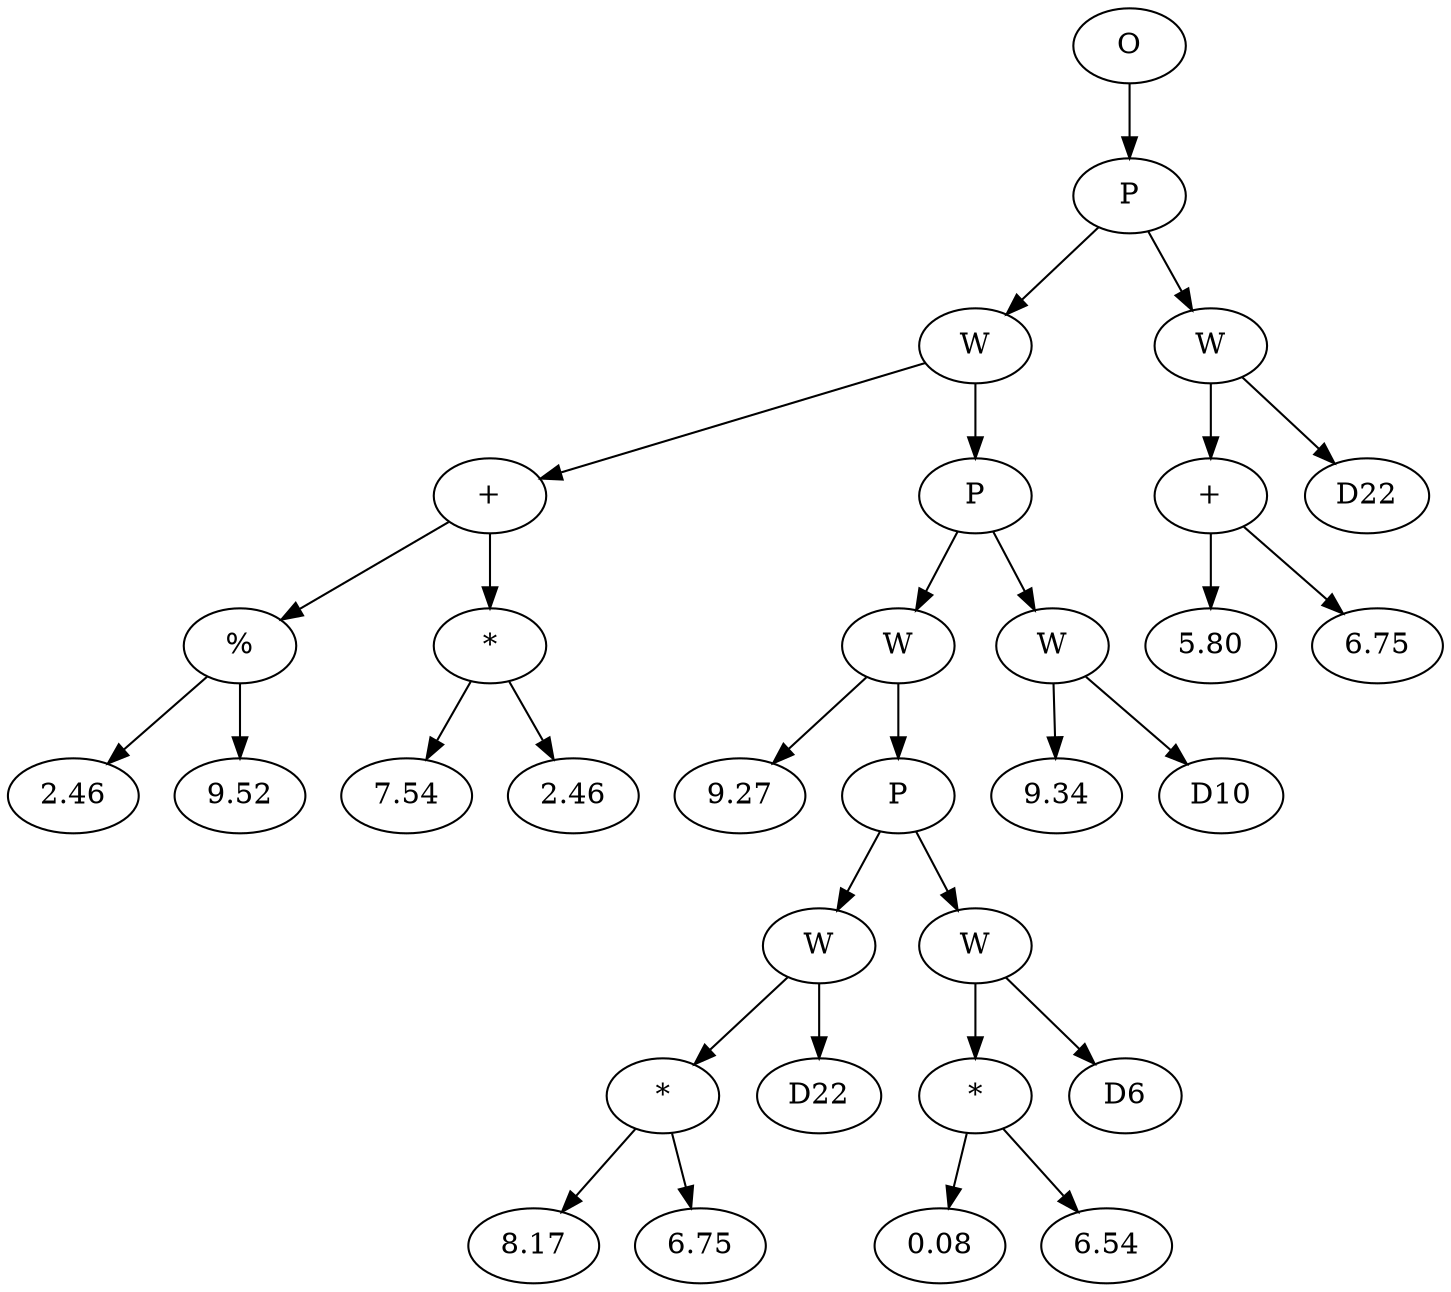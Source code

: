// Tree
digraph {
	16857577 [label=O]
	16857578 [label=P]
	16857577 -> 16857578
	16857579 [label=W]
	16857578 -> 16857579
	16857580 [label="+"]
	16857579 -> 16857580
	16857581 [label="%"]
	16857580 -> 16857581
	16857582 [label=2.46]
	16857581 -> 16857582
	16857583 [label=9.52]
	16857581 -> 16857583
	16857584 [label="*"]
	16857580 -> 16857584
	16857585 [label=7.54]
	16857584 -> 16857585
	16857586 [label=2.46]
	16857584 -> 16857586
	16857587 [label=P]
	16857579 -> 16857587
	16857588 [label=W]
	16857587 -> 16857588
	16857589 [label=9.27]
	16857588 -> 16857589
	16857590 [label=P]
	16857588 -> 16857590
	16857591 [label=W]
	16857590 -> 16857591
	16857592 [label="*"]
	16857591 -> 16857592
	16857593 [label=8.17]
	16857592 -> 16857593
	16857594 [label=6.75]
	16857592 -> 16857594
	16857595 [label=D22]
	16857591 -> 16857595
	16857596 [label=W]
	16857590 -> 16857596
	16857597 [label="*"]
	16857596 -> 16857597
	16857598 [label=0.08]
	16857597 -> 16857598
	16857599 [label=6.54]
	16857597 -> 16857599
	16857600 [label=D6]
	16857596 -> 16857600
	16857601 [label=W]
	16857587 -> 16857601
	16857602 [label=9.34]
	16857601 -> 16857602
	16857603 [label=D10]
	16857601 -> 16857603
	16857604 [label=W]
	16857578 -> 16857604
	16857605 [label="+"]
	16857604 -> 16857605
	16857606 [label=5.80]
	16857605 -> 16857606
	16857607 [label=6.75]
	16857605 -> 16857607
	16857608 [label=D22]
	16857604 -> 16857608
}
